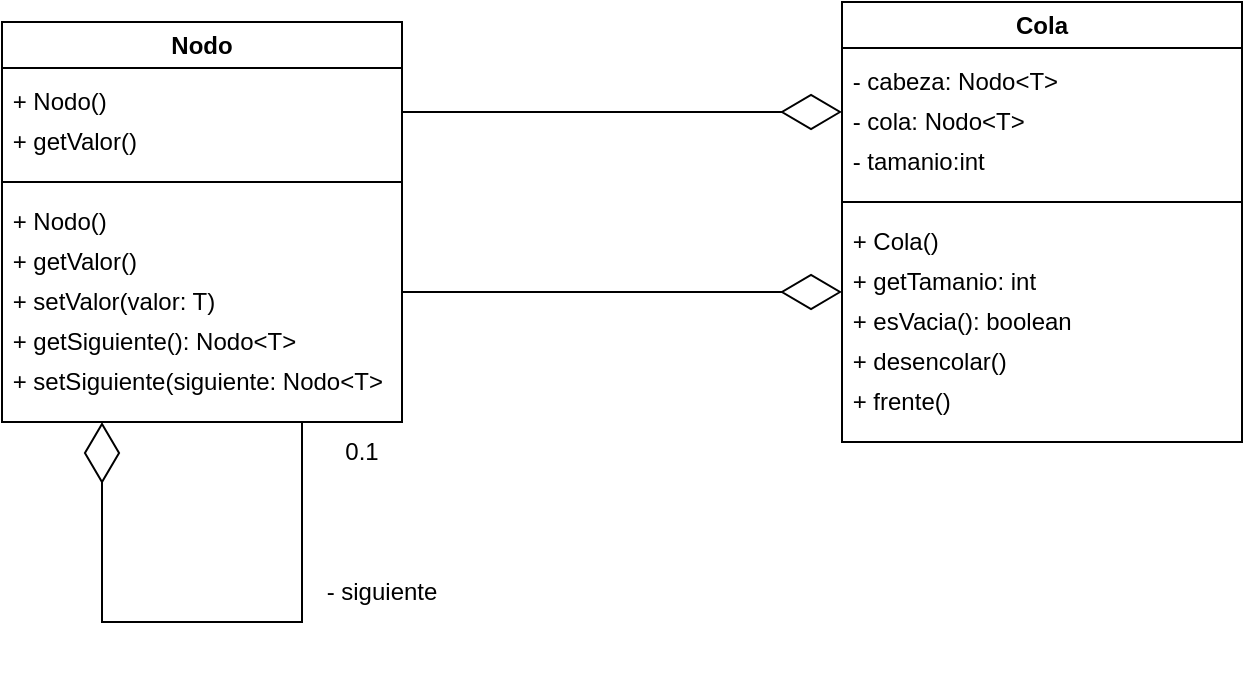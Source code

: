 <mxfile version="28.2.5">
  <diagram name="Página-1" id="6nEfi05KqkgxmldU-LUB">
    <mxGraphModel dx="872" dy="471" grid="1" gridSize="10" guides="1" tooltips="1" connect="1" arrows="1" fold="1" page="1" pageScale="1" pageWidth="827" pageHeight="1169" math="0" shadow="0">
      <root>
        <mxCell id="0" />
        <mxCell id="1" parent="0" />
        <mxCell id="sQkI8sxJjUHFY1cWUnlC-5" value="Nodo" style="swimlane;whiteSpace=wrap;html=1;fillColor=none;" vertex="1" parent="1">
          <mxGeometry x="110" y="70" width="200" height="80" as="geometry" />
        </mxCell>
        <mxCell id="sQkI8sxJjUHFY1cWUnlC-23" value="&amp;nbsp;+ Nodo()" style="text;html=1;align=left;verticalAlign=middle;whiteSpace=wrap;rounded=0;" vertex="1" parent="sQkI8sxJjUHFY1cWUnlC-5">
          <mxGeometry y="30" width="200" height="20" as="geometry" />
        </mxCell>
        <mxCell id="sQkI8sxJjUHFY1cWUnlC-24" value="&amp;nbsp;+ getValor()" style="text;html=1;align=left;verticalAlign=middle;whiteSpace=wrap;rounded=0;" vertex="1" parent="sQkI8sxJjUHFY1cWUnlC-5">
          <mxGeometry y="50" width="200" height="20" as="geometry" />
        </mxCell>
        <mxCell id="sQkI8sxJjUHFY1cWUnlC-6" value="Cola" style="swimlane;whiteSpace=wrap;html=1;startSize=23;" vertex="1" parent="1">
          <mxGeometry x="530" y="60" width="200" height="100" as="geometry" />
        </mxCell>
        <mxCell id="sQkI8sxJjUHFY1cWUnlC-26" value="&amp;nbsp;- cabeza: Nodo&amp;lt;T&amp;gt;" style="text;html=1;align=left;verticalAlign=middle;whiteSpace=wrap;rounded=0;" vertex="1" parent="sQkI8sxJjUHFY1cWUnlC-6">
          <mxGeometry y="30" width="200" height="20" as="geometry" />
        </mxCell>
        <mxCell id="sQkI8sxJjUHFY1cWUnlC-28" value="&amp;nbsp;- tamanio:int&amp;nbsp;" style="text;html=1;align=left;verticalAlign=middle;whiteSpace=wrap;rounded=0;" vertex="1" parent="sQkI8sxJjUHFY1cWUnlC-6">
          <mxGeometry y="70" width="200" height="20" as="geometry" />
        </mxCell>
        <mxCell id="sQkI8sxJjUHFY1cWUnlC-27" value="&amp;nbsp;- cola: Nodo&amp;lt;T&amp;gt;" style="text;html=1;align=left;verticalAlign=middle;whiteSpace=wrap;rounded=0;" vertex="1" parent="sQkI8sxJjUHFY1cWUnlC-6">
          <mxGeometry y="50" width="200" height="20" as="geometry" />
        </mxCell>
        <mxCell id="sQkI8sxJjUHFY1cWUnlC-25" value="" style="rounded=0;whiteSpace=wrap;html=1;fillColor=none;" vertex="1" parent="1">
          <mxGeometry x="530" y="160" width="200" height="120" as="geometry" />
        </mxCell>
        <mxCell id="sQkI8sxJjUHFY1cWUnlC-29" value="&amp;nbsp;+ Cola()" style="text;html=1;align=left;verticalAlign=middle;whiteSpace=wrap;rounded=0;" vertex="1" parent="1">
          <mxGeometry x="530" y="170" width="200" height="20" as="geometry" />
        </mxCell>
        <mxCell id="sQkI8sxJjUHFY1cWUnlC-30" value="&amp;nbsp;+ getTamanio: int" style="text;html=1;align=left;verticalAlign=middle;whiteSpace=wrap;rounded=0;" vertex="1" parent="1">
          <mxGeometry x="530" y="190" width="200" height="20" as="geometry" />
        </mxCell>
        <mxCell id="sQkI8sxJjUHFY1cWUnlC-31" value="&amp;nbsp;+ esVacia(): boolean" style="text;html=1;align=left;verticalAlign=middle;whiteSpace=wrap;rounded=0;" vertex="1" parent="1">
          <mxGeometry x="530" y="210" width="200" height="20" as="geometry" />
        </mxCell>
        <mxCell id="sQkI8sxJjUHFY1cWUnlC-32" value="&amp;nbsp;+ frente()" style="text;html=1;align=left;verticalAlign=middle;whiteSpace=wrap;rounded=0;" vertex="1" parent="1">
          <mxGeometry x="530" y="250" width="200" height="20" as="geometry" />
        </mxCell>
        <mxCell id="sQkI8sxJjUHFY1cWUnlC-33" value="&amp;nbsp;+ desencolar()" style="text;html=1;align=left;verticalAlign=middle;whiteSpace=wrap;rounded=0;" vertex="1" parent="1">
          <mxGeometry x="530" y="230" width="200" height="20" as="geometry" />
        </mxCell>
        <mxCell id="sQkI8sxJjUHFY1cWUnlC-34" style="edgeStyle=orthogonalEdgeStyle;rounded=0;orthogonalLoop=1;jettySize=auto;html=1;entryX=0;entryY=0.25;entryDx=0;entryDy=0;endArrow=diamondThin;endFill=0;endSize=28;" edge="1" parent="1" source="sQkI8sxJjUHFY1cWUnlC-23" target="sQkI8sxJjUHFY1cWUnlC-27">
          <mxGeometry relative="1" as="geometry">
            <mxPoint x="520" y="110.0" as="targetPoint" />
            <Array as="points">
              <mxPoint x="370" y="115" />
              <mxPoint x="370" y="115" />
            </Array>
          </mxGeometry>
        </mxCell>
        <mxCell id="sQkI8sxJjUHFY1cWUnlC-35" style="edgeStyle=orthogonalEdgeStyle;rounded=0;orthogonalLoop=1;jettySize=auto;html=1;entryX=0;entryY=0.75;entryDx=0;entryDy=0;endArrow=diamondThin;endFill=0;endSize=28;exitX=1;exitY=0;exitDx=0;exitDy=0;" edge="1" parent="1" source="sQkI8sxJjUHFY1cWUnlC-16" target="sQkI8sxJjUHFY1cWUnlC-30">
          <mxGeometry relative="1" as="geometry">
            <mxPoint x="360" y="205" as="sourcePoint" />
            <Array as="points">
              <mxPoint x="310" y="205" />
            </Array>
          </mxGeometry>
        </mxCell>
        <mxCell id="sQkI8sxJjUHFY1cWUnlC-12" value="" style="rounded=0;whiteSpace=wrap;html=1;fillColor=none;" vertex="1" parent="1">
          <mxGeometry x="110" y="150" width="200" height="120" as="geometry" />
        </mxCell>
        <mxCell id="sQkI8sxJjUHFY1cWUnlC-13" value="&amp;nbsp;+ Nodo()" style="text;html=1;align=left;verticalAlign=middle;whiteSpace=wrap;rounded=0;" vertex="1" parent="1">
          <mxGeometry x="110" y="160" width="200" height="20" as="geometry" />
        </mxCell>
        <mxCell id="sQkI8sxJjUHFY1cWUnlC-15" value="&amp;nbsp;+ getValor()" style="text;html=1;align=left;verticalAlign=middle;whiteSpace=wrap;rounded=0;" vertex="1" parent="1">
          <mxGeometry x="110" y="180" width="200" height="20" as="geometry" />
        </mxCell>
        <mxCell id="sQkI8sxJjUHFY1cWUnlC-16" value="&amp;nbsp;+ setValor(valor: T)" style="text;html=1;align=left;verticalAlign=middle;whiteSpace=wrap;rounded=0;" vertex="1" parent="1">
          <mxGeometry x="110" y="200" width="200" height="20" as="geometry" />
        </mxCell>
        <mxCell id="sQkI8sxJjUHFY1cWUnlC-18" value="&amp;nbsp;+ setSiguiente(siguiente: Nodo&amp;lt;T&amp;gt;" style="text;html=1;align=left;verticalAlign=middle;whiteSpace=wrap;rounded=0;" vertex="1" parent="1">
          <mxGeometry x="110" y="240" width="200" height="20" as="geometry" />
        </mxCell>
        <mxCell id="sQkI8sxJjUHFY1cWUnlC-17" value="&amp;nbsp;+ getSiguiente(): Nodo&amp;lt;T&amp;gt;" style="text;html=1;align=left;verticalAlign=middle;whiteSpace=wrap;rounded=0;" vertex="1" parent="1">
          <mxGeometry x="110" y="220" width="200" height="20" as="geometry" />
        </mxCell>
        <mxCell id="sQkI8sxJjUHFY1cWUnlC-36" style="edgeStyle=orthogonalEdgeStyle;rounded=0;orthogonalLoop=1;jettySize=auto;html=1;exitX=0.75;exitY=1;exitDx=0;exitDy=0;entryX=0.25;entryY=1;entryDx=0;entryDy=0;endArrow=diamondThin;endFill=0;endSize=28;" edge="1" parent="1" source="sQkI8sxJjUHFY1cWUnlC-12" target="sQkI8sxJjUHFY1cWUnlC-12">
          <mxGeometry relative="1" as="geometry">
            <Array as="points">
              <mxPoint x="260" y="370" />
              <mxPoint x="160" y="370" />
            </Array>
          </mxGeometry>
        </mxCell>
        <mxCell id="sQkI8sxJjUHFY1cWUnlC-37" value="0.1" style="text;html=1;align=center;verticalAlign=middle;whiteSpace=wrap;rounded=0;" vertex="1" parent="1">
          <mxGeometry x="260" y="270" width="60" height="30" as="geometry" />
        </mxCell>
        <mxCell id="sQkI8sxJjUHFY1cWUnlC-38" value="- siguiente" style="text;html=1;align=center;verticalAlign=middle;whiteSpace=wrap;rounded=0;" vertex="1" parent="1">
          <mxGeometry x="270" y="340" width="60" height="30" as="geometry" />
        </mxCell>
      </root>
    </mxGraphModel>
  </diagram>
</mxfile>
